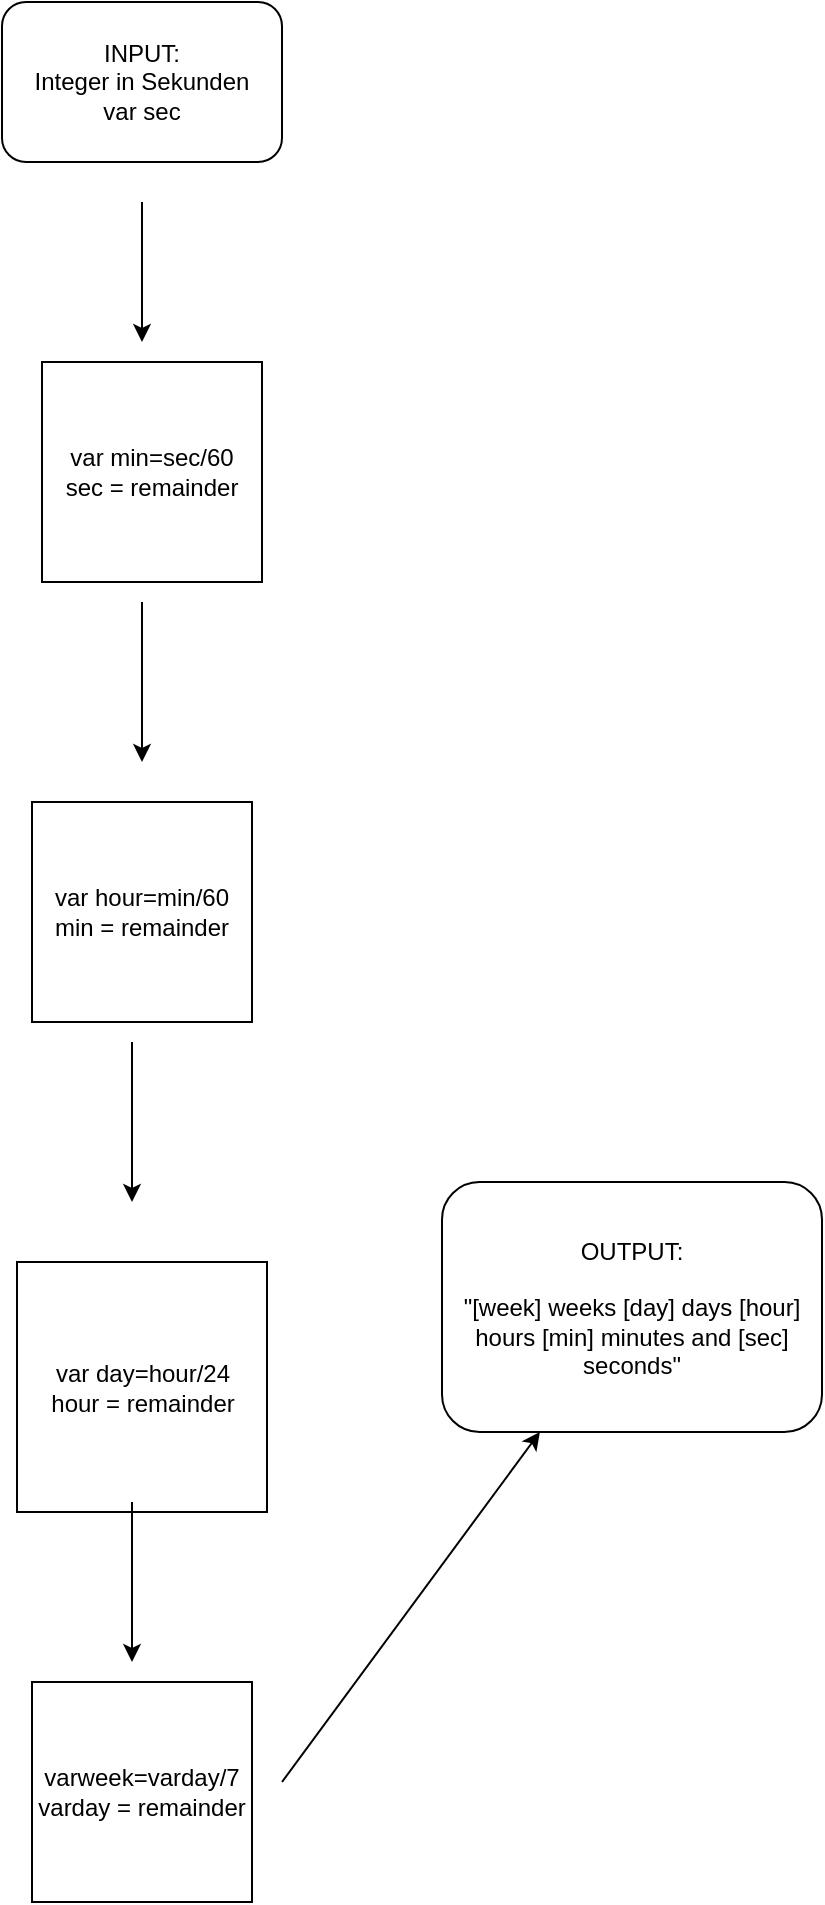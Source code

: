 <mxfile>
    <diagram id="HwAKhTz4qrpDBZMM8e1U" name="Page-1">
        <mxGraphModel dx="717" dy="752" grid="1" gridSize="10" guides="1" tooltips="1" connect="1" arrows="1" fold="1" page="1" pageScale="1" pageWidth="850" pageHeight="1100" math="0" shadow="0">
            <root>
                <mxCell id="0"/>
                <mxCell id="1" parent="0"/>
                <mxCell id="OdKZN20U_0QvpqmyDAUV-1" value="&lt;div&gt;INPUT: &lt;br&gt;&lt;/div&gt;&lt;div&gt;Integer in Sekunden&lt;/div&gt;&lt;div&gt;var sec&lt;br&gt;&lt;/div&gt;" style="rounded=1;whiteSpace=wrap;html=1;" parent="1" vertex="1">
                    <mxGeometry x="90" y="120" width="140" height="80" as="geometry"/>
                </mxCell>
                <mxCell id="OdKZN20U_0QvpqmyDAUV-2" value="" style="endArrow=classic;html=1;" parent="1" edge="1">
                    <mxGeometry width="50" height="50" relative="1" as="geometry">
                        <mxPoint x="160" y="220" as="sourcePoint"/>
                        <mxPoint x="160" y="290" as="targetPoint"/>
                        <Array as="points"/>
                    </mxGeometry>
                </mxCell>
                <mxCell id="OdKZN20U_0QvpqmyDAUV-3" value="&lt;div&gt;var min=sec/60&lt;/div&gt;&lt;div&gt;sec = remainder&lt;br&gt;&lt;/div&gt;" style="whiteSpace=wrap;html=1;aspect=fixed;" parent="1" vertex="1">
                    <mxGeometry x="110" y="300" width="110" height="110" as="geometry"/>
                </mxCell>
                <mxCell id="OdKZN20U_0QvpqmyDAUV-4" value="" style="endArrow=classic;html=1;" parent="1" edge="1">
                    <mxGeometry width="50" height="50" relative="1" as="geometry">
                        <mxPoint x="160" y="420" as="sourcePoint"/>
                        <mxPoint x="160" y="500" as="targetPoint"/>
                    </mxGeometry>
                </mxCell>
                <mxCell id="OdKZN20U_0QvpqmyDAUV-6" value="&lt;div&gt;var hour=min/60&lt;/div&gt;&lt;div&gt;min = remainder&lt;br&gt;&lt;/div&gt;" style="whiteSpace=wrap;html=1;aspect=fixed;" parent="1" vertex="1">
                    <mxGeometry x="105" y="520" width="110" height="110" as="geometry"/>
                </mxCell>
                <mxCell id="OdKZN20U_0QvpqmyDAUV-7" value="" style="endArrow=classic;html=1;" parent="1" edge="1">
                    <mxGeometry width="50" height="50" relative="1" as="geometry">
                        <mxPoint x="155" y="640" as="sourcePoint"/>
                        <mxPoint x="155" y="720" as="targetPoint"/>
                    </mxGeometry>
                </mxCell>
                <mxCell id="OdKZN20U_0QvpqmyDAUV-8" value="&lt;div&gt;var day=hour/24&lt;/div&gt;&lt;div align=&quot;left&quot;&gt;hour = remainder&lt;br&gt;&lt;/div&gt;" style="whiteSpace=wrap;html=1;aspect=fixed;" parent="1" vertex="1">
                    <mxGeometry x="97.5" y="750" width="125" height="125" as="geometry"/>
                </mxCell>
                <mxCell id="OdKZN20U_0QvpqmyDAUV-9" value="" style="endArrow=classic;html=1;" parent="1" edge="1">
                    <mxGeometry width="50" height="50" relative="1" as="geometry">
                        <mxPoint x="155" y="870" as="sourcePoint"/>
                        <mxPoint x="155" y="950" as="targetPoint"/>
                    </mxGeometry>
                </mxCell>
                <mxCell id="OdKZN20U_0QvpqmyDAUV-10" value="&lt;div&gt;varweek=varday/7&lt;/div&gt;&lt;div align=&quot;left&quot;&gt;varday = remainder&lt;br&gt;&lt;/div&gt;" style="whiteSpace=wrap;html=1;aspect=fixed;" parent="1" vertex="1">
                    <mxGeometry x="105" y="960" width="110" height="110" as="geometry"/>
                </mxCell>
                <mxCell id="OdKZN20U_0QvpqmyDAUV-11" value="" style="endArrow=classic;html=1;" parent="1" target="OdKZN20U_0QvpqmyDAUV-12" edge="1">
                    <mxGeometry width="50" height="50" relative="1" as="geometry">
                        <mxPoint x="230" y="1010" as="sourcePoint"/>
                        <mxPoint x="360" y="840" as="targetPoint"/>
                    </mxGeometry>
                </mxCell>
                <mxCell id="OdKZN20U_0QvpqmyDAUV-12" value="&lt;div&gt;OUTPUT:&lt;/div&gt;&lt;div&gt;&lt;br&gt;&lt;/div&gt;&quot;[week] weeks [day] days [hour] hours [min] minutes and [sec] seconds&quot; " style="rounded=1;whiteSpace=wrap;html=1;" parent="1" vertex="1">
                    <mxGeometry x="310" y="710" width="190" height="125" as="geometry"/>
                </mxCell>
            </root>
        </mxGraphModel>
    </diagram>
</mxfile>